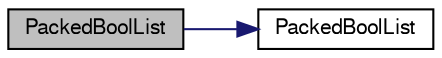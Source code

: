 digraph "PackedBoolList"
{
  bgcolor="transparent";
  edge [fontname="FreeSans",fontsize="10",labelfontname="FreeSans",labelfontsize="10"];
  node [fontname="FreeSans",fontsize="10",shape=record];
  rankdir="LR";
  Node6 [label="PackedBoolList",height=0.2,width=0.4,color="black", fillcolor="grey75", style="filled", fontcolor="black"];
  Node6 -> Node7 [color="midnightblue",fontsize="10",style="solid",fontname="FreeSans"];
  Node7 [label="PackedBoolList",height=0.2,width=0.4,color="black",URL="$a25934.html#a20f7e5136576337263b511f34265f619",tooltip="Construct null. "];
}

